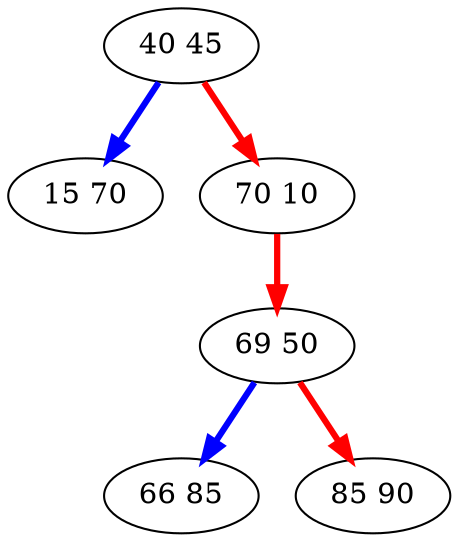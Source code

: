 digraph {
	"40 45" -> "15 70"[color=blue,penwidth=3.0];
	"40 45" -> "70 10"[color=red,penwidth=3.0];
	"70 10" -> "69 50"[color=red,penwidth=3.0];
	"69 50" -> "66 85"[color=blue,penwidth=3.0];
	"69 50" -> "85 90"[color=red,penwidth=3.0];
}